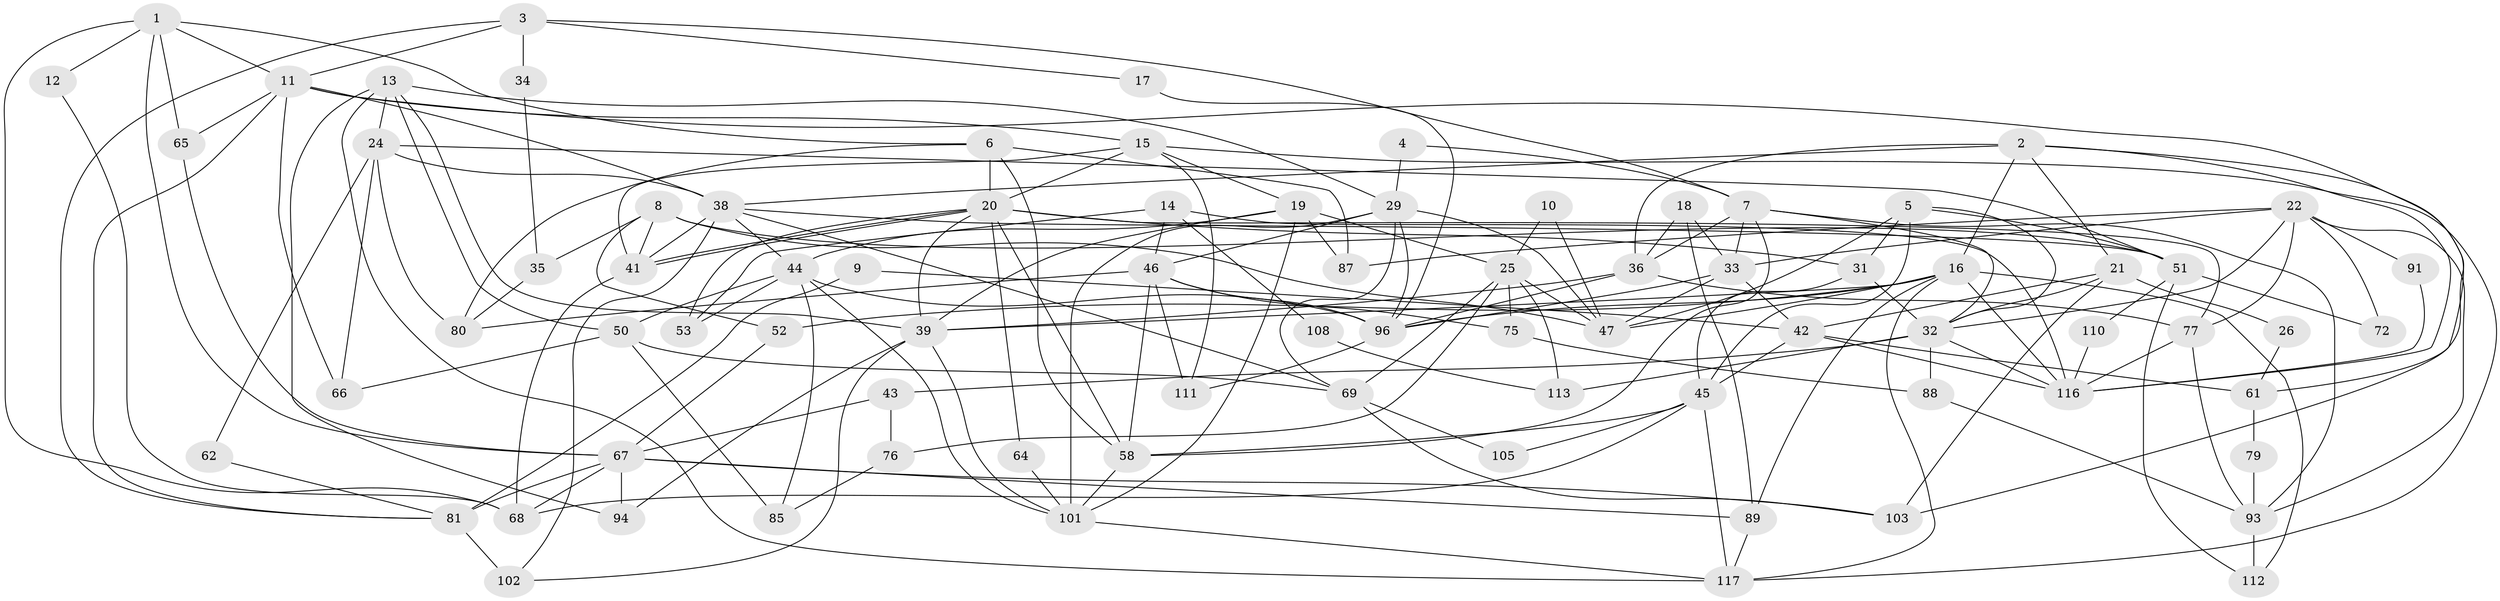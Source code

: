 // Generated by graph-tools (version 1.1) at 2025/52/02/27/25 19:52:07]
// undirected, 80 vertices, 191 edges
graph export_dot {
graph [start="1"]
  node [color=gray90,style=filled];
  1;
  2 [super="+59"];
  3 [super="+63"];
  4;
  5;
  6 [super="+23"];
  7 [super="+106"];
  8 [super="+92"];
  9;
  10;
  11 [super="+78"];
  12;
  13 [super="+95"];
  14;
  15 [super="+27"];
  16 [super="+74"];
  17;
  18;
  19 [super="+28"];
  20 [super="+30"];
  21 [super="+55"];
  22 [super="+54"];
  24 [super="+48"];
  25 [super="+37"];
  26;
  29 [super="+70"];
  31;
  32 [super="+40"];
  33 [super="+57"];
  34;
  35;
  36 [super="+56"];
  38 [super="+84"];
  39 [super="+99"];
  41;
  42 [super="+114"];
  43;
  44 [super="+86"];
  45 [super="+90"];
  46 [super="+49"];
  47 [super="+83"];
  50 [super="+97"];
  51 [super="+107"];
  52;
  53 [super="+60"];
  58 [super="+71"];
  61;
  62;
  64;
  65;
  66;
  67 [super="+73"];
  68 [super="+82"];
  69 [super="+98"];
  72;
  75;
  76;
  77;
  79;
  80;
  81 [super="+115"];
  85;
  87;
  88;
  89 [super="+109"];
  91;
  93 [super="+104"];
  94;
  96 [super="+100"];
  101 [super="+118"];
  102;
  103;
  105;
  108;
  110;
  111;
  112;
  113;
  116;
  117;
  1 -- 6;
  1 -- 12;
  1 -- 65;
  1 -- 68;
  1 -- 11;
  1 -- 67;
  2 -- 116;
  2 -- 16;
  2 -- 21;
  2 -- 103;
  2 -- 38;
  2 -- 36;
  3 -- 81;
  3 -- 34;
  3 -- 11;
  3 -- 17;
  3 -- 7;
  4 -- 7;
  4 -- 29;
  5 -- 31;
  5 -- 51;
  5 -- 47;
  5 -- 45;
  5 -- 32;
  6 -- 80;
  6 -- 58;
  6 -- 20;
  6 -- 87;
  7 -- 33;
  7 -- 58;
  7 -- 36;
  7 -- 93;
  7 -- 32;
  8 -- 51;
  8 -- 35;
  8 -- 47;
  8 -- 41;
  8 -- 52;
  9 -- 81;
  9 -- 42;
  10 -- 47;
  10 -- 25;
  11 -- 66;
  11 -- 38;
  11 -- 15;
  11 -- 65;
  11 -- 81;
  11 -- 61;
  12 -- 68;
  13 -- 29;
  13 -- 117;
  13 -- 39;
  13 -- 50;
  13 -- 94;
  13 -- 24;
  14 -- 116;
  14 -- 53;
  14 -- 108;
  14 -- 46;
  15 -- 19;
  15 -- 111;
  15 -- 117;
  15 -- 41;
  15 -- 20;
  16 -- 116;
  16 -- 89;
  16 -- 112;
  16 -- 96;
  16 -- 52;
  16 -- 117;
  16 -- 47;
  16 -- 39;
  17 -- 96;
  18 -- 89;
  18 -- 33 [weight=2];
  18 -- 36;
  19 -- 25 [weight=2];
  19 -- 87;
  19 -- 44;
  19 -- 101;
  19 -- 39;
  20 -- 41;
  20 -- 41;
  20 -- 77;
  20 -- 64;
  20 -- 53;
  20 -- 39;
  20 -- 58;
  20 -- 31;
  21 -- 42;
  21 -- 32;
  21 -- 26;
  21 -- 103;
  22 -- 77;
  22 -- 72;
  22 -- 87;
  22 -- 91;
  22 -- 93;
  22 -- 33;
  22 -- 32;
  24 -- 38 [weight=2];
  24 -- 66;
  24 -- 80;
  24 -- 51;
  24 -- 62;
  25 -- 76;
  25 -- 113;
  25 -- 69;
  25 -- 75;
  25 -- 47;
  26 -- 61;
  29 -- 96;
  29 -- 101;
  29 -- 69;
  29 -- 46;
  29 -- 47;
  31 -- 32;
  31 -- 45;
  32 -- 88;
  32 -- 113;
  32 -- 116;
  32 -- 43;
  33 -- 96;
  33 -- 42;
  33 -- 47;
  34 -- 35;
  35 -- 80;
  36 -- 96;
  36 -- 77;
  36 -- 39;
  38 -- 102;
  38 -- 51;
  38 -- 69;
  38 -- 41;
  38 -- 44;
  39 -- 94;
  39 -- 102;
  39 -- 101;
  41 -- 68;
  42 -- 116;
  42 -- 61;
  42 -- 45;
  43 -- 76;
  43 -- 67;
  44 -- 53;
  44 -- 96;
  44 -- 50;
  44 -- 85;
  44 -- 101;
  45 -- 105;
  45 -- 117;
  45 -- 68;
  45 -- 58;
  46 -- 96;
  46 -- 111;
  46 -- 75;
  46 -- 58;
  46 -- 80;
  50 -- 85;
  50 -- 69;
  50 -- 66;
  51 -- 72;
  51 -- 110;
  51 -- 112;
  52 -- 67;
  58 -- 101;
  61 -- 79;
  62 -- 81;
  64 -- 101;
  65 -- 67;
  67 -- 94;
  67 -- 103;
  67 -- 68;
  67 -- 89;
  67 -- 81;
  69 -- 105;
  69 -- 103;
  75 -- 88;
  76 -- 85;
  77 -- 116;
  77 -- 93;
  79 -- 93;
  81 -- 102 [weight=2];
  88 -- 93;
  89 -- 117;
  91 -- 116;
  93 -- 112 [weight=2];
  96 -- 111;
  101 -- 117;
  108 -- 113;
  110 -- 116;
}

